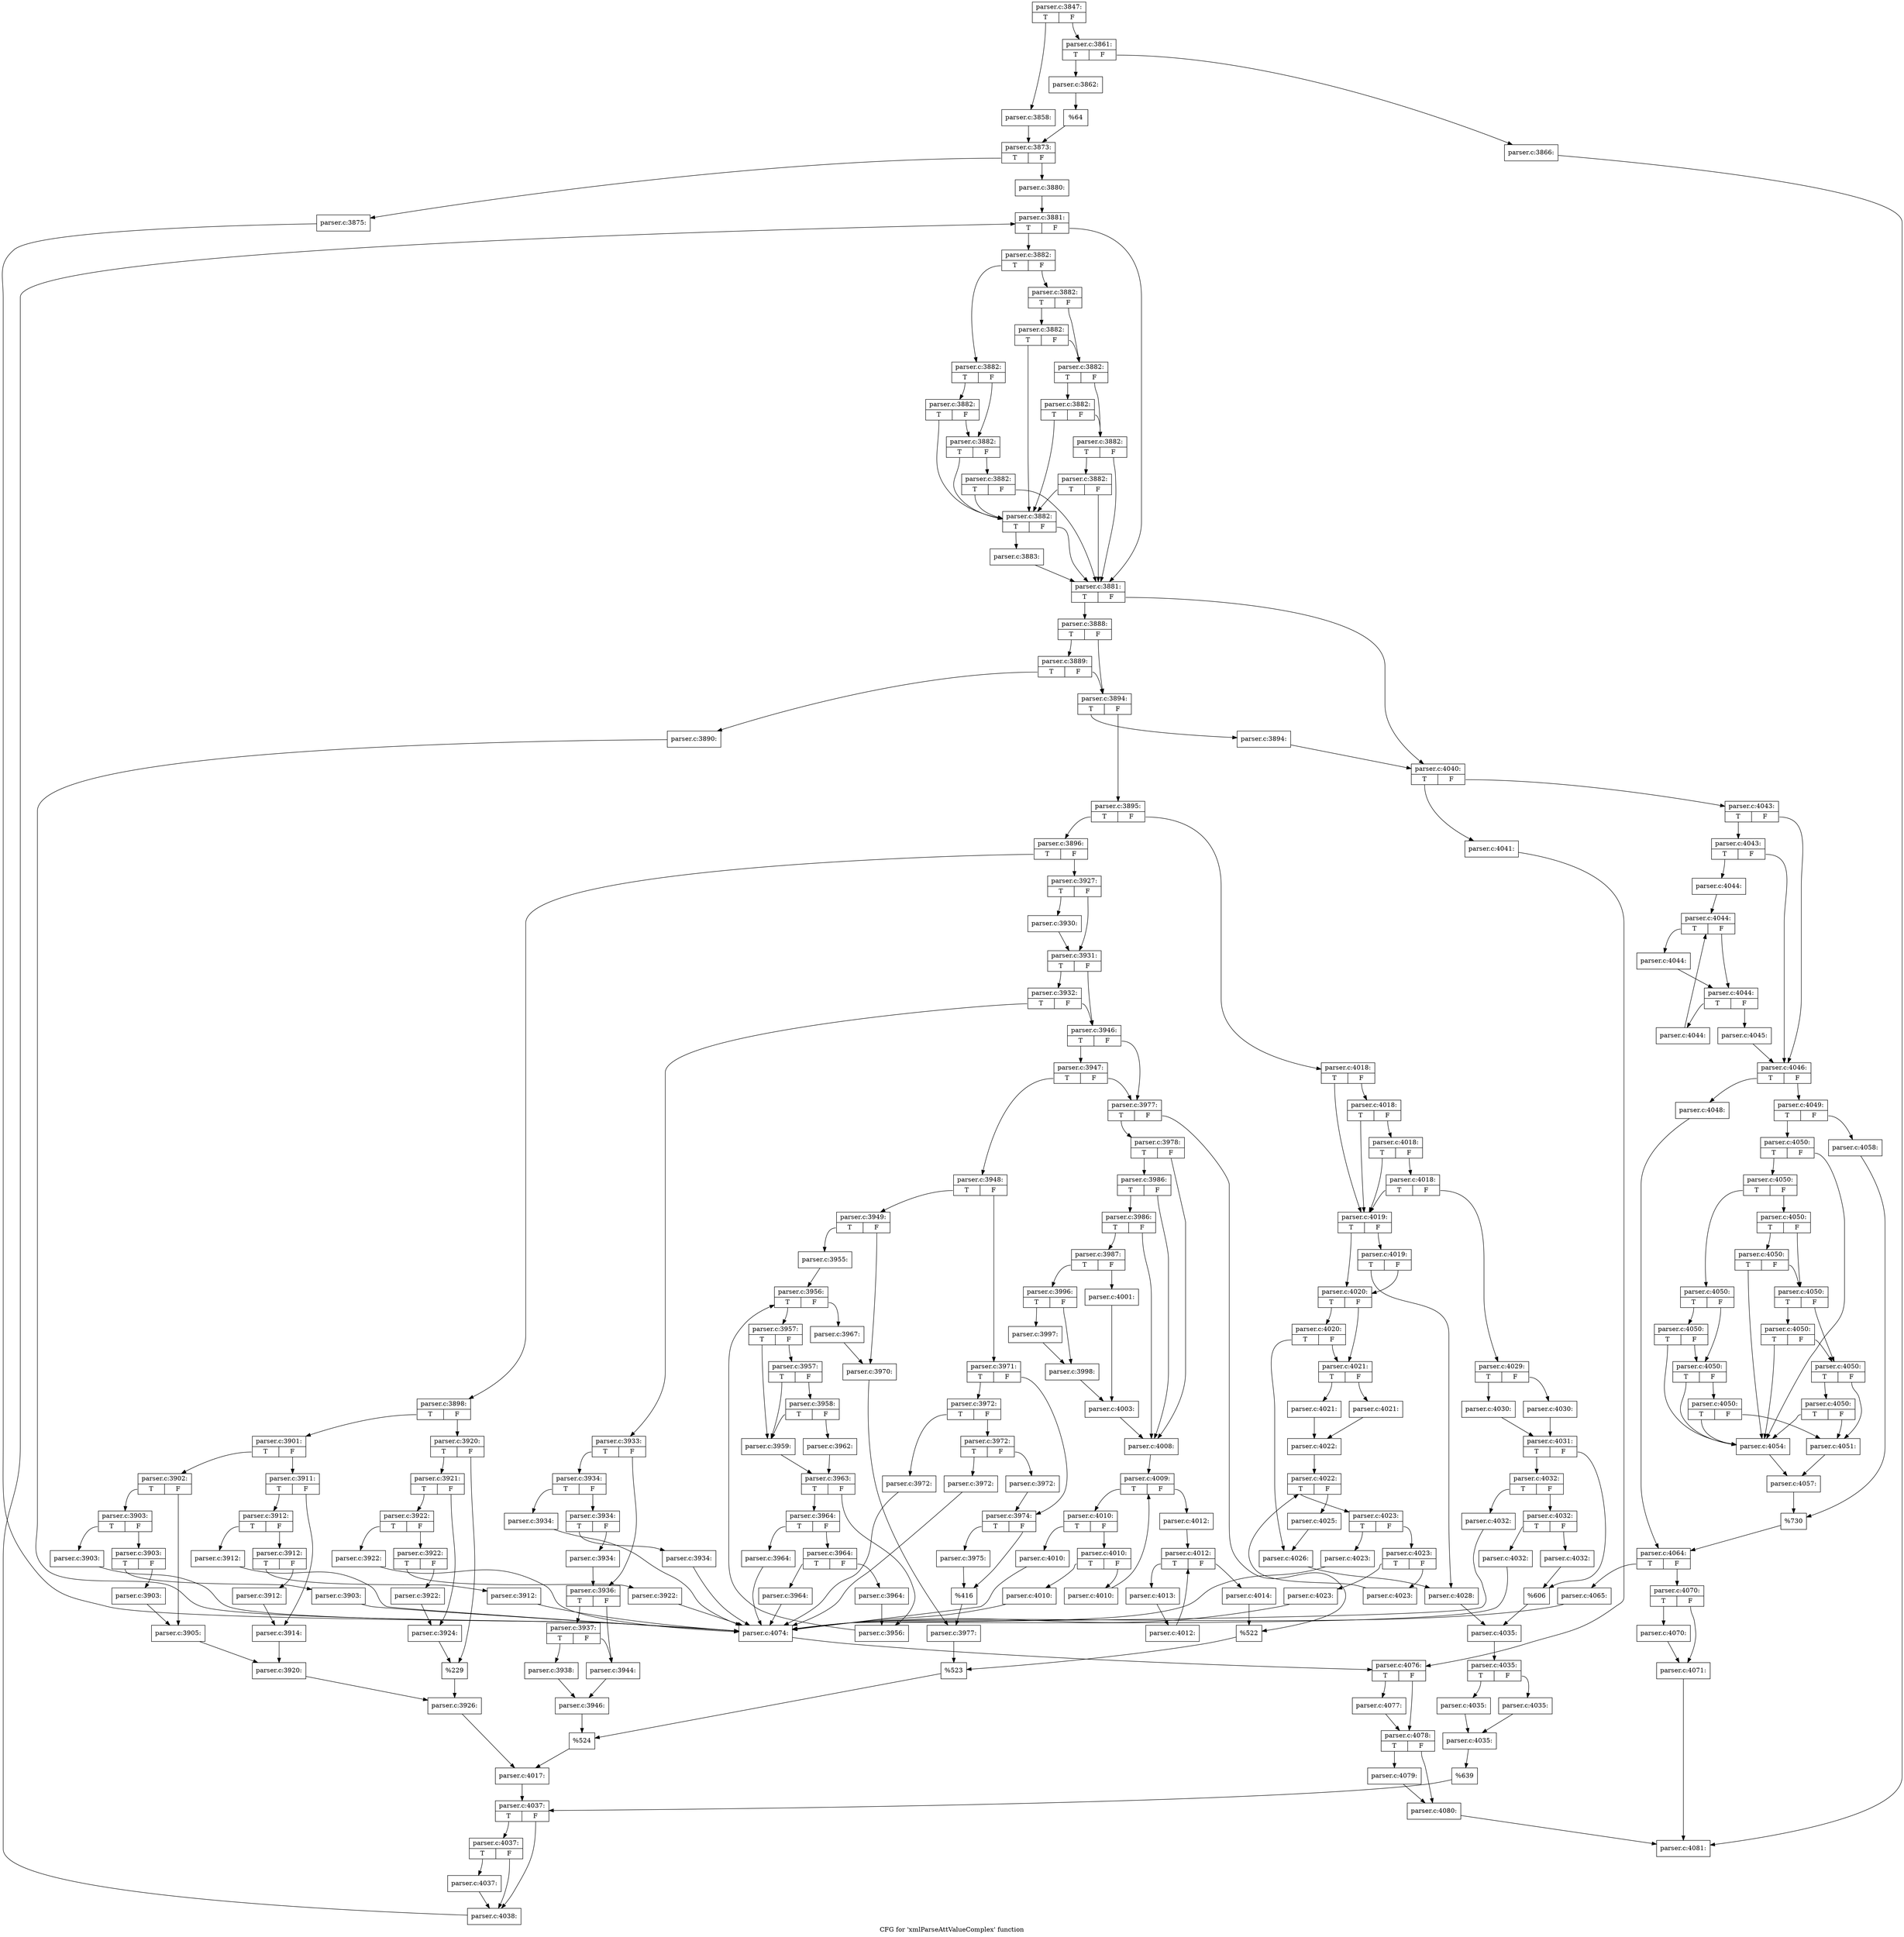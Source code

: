digraph "CFG for 'xmlParseAttValueComplex' function" {
	label="CFG for 'xmlParseAttValueComplex' function";

	Node0x55d73c106d00 [shape=record,label="{parser.c:3847:|{<s0>T|<s1>F}}"];
	Node0x55d73c106d00:s0 -> Node0x55d73c133800;
	Node0x55d73c106d00:s1 -> Node0x55d73c1338a0;
	Node0x55d73c133800 [shape=record,label="{parser.c:3858:}"];
	Node0x55d73c133800 -> Node0x55d73c133850;
	Node0x55d73c1338a0 [shape=record,label="{parser.c:3861:|{<s0>T|<s1>F}}"];
	Node0x55d73c1338a0:s0 -> Node0x55d73c1342a0;
	Node0x55d73c1338a0:s1 -> Node0x55d73c134340;
	Node0x55d73c1342a0 [shape=record,label="{parser.c:3862:}"];
	Node0x55d73c1342a0 -> Node0x55d73c1342f0;
	Node0x55d73c134340 [shape=record,label="{parser.c:3866:}"];
	Node0x55d73c134340 -> Node0x55d73c106d50;
	Node0x55d73c1342f0 [shape=record,label="{%64}"];
	Node0x55d73c1342f0 -> Node0x55d73c133850;
	Node0x55d73c133850 [shape=record,label="{parser.c:3873:|{<s0>T|<s1>F}}"];
	Node0x55d73c133850:s0 -> Node0x55d73c1357a0;
	Node0x55d73c133850:s1 -> Node0x55d73c1357f0;
	Node0x55d73c1357a0 [shape=record,label="{parser.c:3875:}"];
	Node0x55d73c1357a0 -> Node0x55d73c136320;
	Node0x55d73c1357f0 [shape=record,label="{parser.c:3880:}"];
	Node0x55d73c1357f0 -> Node0x55d73c1365e0;
	Node0x55d73c1365e0 [shape=record,label="{parser.c:3881:|{<s0>T|<s1>F}}"];
	Node0x55d73c1365e0:s0 -> Node0x55d73c136960;
	Node0x55d73c1365e0:s1 -> Node0x55d73c136840;
	Node0x55d73c136960 [shape=record,label="{parser.c:3882:|{<s0>T|<s1>F}}"];
	Node0x55d73c136960:s0 -> Node0x55d73c136fd0;
	Node0x55d73c136960:s1 -> Node0x55d73c137020;
	Node0x55d73c136fd0 [shape=record,label="{parser.c:3882:|{<s0>T|<s1>F}}"];
	Node0x55d73c136fd0:s0 -> Node0x55d73c137230;
	Node0x55d73c136fd0:s1 -> Node0x55d73c1371e0;
	Node0x55d73c137230 [shape=record,label="{parser.c:3882:|{<s0>T|<s1>F}}"];
	Node0x55d73c137230:s0 -> Node0x55d73c1368e0;
	Node0x55d73c137230:s1 -> Node0x55d73c1371e0;
	Node0x55d73c1371e0 [shape=record,label="{parser.c:3882:|{<s0>T|<s1>F}}"];
	Node0x55d73c1371e0:s0 -> Node0x55d73c1368e0;
	Node0x55d73c1371e0:s1 -> Node0x55d73c137190;
	Node0x55d73c137190 [shape=record,label="{parser.c:3882:|{<s0>T|<s1>F}}"];
	Node0x55d73c137190:s0 -> Node0x55d73c1368e0;
	Node0x55d73c137190:s1 -> Node0x55d73c136840;
	Node0x55d73c137020 [shape=record,label="{parser.c:3882:|{<s0>T|<s1>F}}"];
	Node0x55d73c137020:s0 -> Node0x55d73c1378e0;
	Node0x55d73c137020:s1 -> Node0x55d73c137890;
	Node0x55d73c1378e0 [shape=record,label="{parser.c:3882:|{<s0>T|<s1>F}}"];
	Node0x55d73c1378e0:s0 -> Node0x55d73c1368e0;
	Node0x55d73c1378e0:s1 -> Node0x55d73c137890;
	Node0x55d73c137890 [shape=record,label="{parser.c:3882:|{<s0>T|<s1>F}}"];
	Node0x55d73c137890:s0 -> Node0x55d73c137c10;
	Node0x55d73c137890:s1 -> Node0x55d73c137840;
	Node0x55d73c137c10 [shape=record,label="{parser.c:3882:|{<s0>T|<s1>F}}"];
	Node0x55d73c137c10:s0 -> Node0x55d73c1368e0;
	Node0x55d73c137c10:s1 -> Node0x55d73c137840;
	Node0x55d73c137840 [shape=record,label="{parser.c:3882:|{<s0>T|<s1>F}}"];
	Node0x55d73c137840:s0 -> Node0x55d73c137f40;
	Node0x55d73c137840:s1 -> Node0x55d73c136840;
	Node0x55d73c137f40 [shape=record,label="{parser.c:3882:|{<s0>T|<s1>F}}"];
	Node0x55d73c137f40:s0 -> Node0x55d73c1368e0;
	Node0x55d73c137f40:s1 -> Node0x55d73c136840;
	Node0x55d73c1368e0 [shape=record,label="{parser.c:3882:|{<s0>T|<s1>F}}"];
	Node0x55d73c1368e0:s0 -> Node0x55d73c136890;
	Node0x55d73c1368e0:s1 -> Node0x55d73c136840;
	Node0x55d73c136890 [shape=record,label="{parser.c:3883:}"];
	Node0x55d73c136890 -> Node0x55d73c136840;
	Node0x55d73c136840 [shape=record,label="{parser.c:3881:|{<s0>T|<s1>F}}"];
	Node0x55d73c136840:s0 -> Node0x55d73c138470;
	Node0x55d73c136840:s1 -> Node0x55d73c1367c0;
	Node0x55d73c138470 [shape=record,label="{parser.c:3888:|{<s0>T|<s1>F}}"];
	Node0x55d73c138470:s0 -> Node0x55d73c138bd0;
	Node0x55d73c138470:s1 -> Node0x55d73c138b80;
	Node0x55d73c138bd0 [shape=record,label="{parser.c:3889:|{<s0>T|<s1>F}}"];
	Node0x55d73c138bd0:s0 -> Node0x55d73c138b30;
	Node0x55d73c138bd0:s1 -> Node0x55d73c138b80;
	Node0x55d73c138b30 [shape=record,label="{parser.c:3890:}"];
	Node0x55d73c138b30 -> Node0x55d73c136320;
	Node0x55d73c138b80 [shape=record,label="{parser.c:3894:|{<s0>T|<s1>F}}"];
	Node0x55d73c138b80:s0 -> Node0x55d73c139670;
	Node0x55d73c138b80:s1 -> Node0x55d73c1396c0;
	Node0x55d73c139670 [shape=record,label="{parser.c:3894:}"];
	Node0x55d73c139670 -> Node0x55d73c1367c0;
	Node0x55d73c1396c0 [shape=record,label="{parser.c:3895:|{<s0>T|<s1>F}}"];
	Node0x55d73c1396c0:s0 -> Node0x55d73c139a70;
	Node0x55d73c1396c0:s1 -> Node0x55d73c139b10;
	Node0x55d73c139a70 [shape=record,label="{parser.c:3896:|{<s0>T|<s1>F}}"];
	Node0x55d73c139a70:s0 -> Node0x55d73c139fe0;
	Node0x55d73c139a70:s1 -> Node0x55d73c13a080;
	Node0x55d73c139fe0 [shape=record,label="{parser.c:3898:|{<s0>T|<s1>F}}"];
	Node0x55d73c139fe0:s0 -> Node0x55d73c13ab00;
	Node0x55d73c139fe0:s1 -> Node0x55d73c13aba0;
	Node0x55d73c13ab00 [shape=record,label="{parser.c:3901:|{<s0>T|<s1>F}}"];
	Node0x55d73c13ab00:s0 -> Node0x55d73c13af60;
	Node0x55d73c13ab00:s1 -> Node0x55d73c13b000;
	Node0x55d73c13af60 [shape=record,label="{parser.c:3902:|{<s0>T|<s1>F}}"];
	Node0x55d73c13af60:s0 -> Node0x55d73c13b3d0;
	Node0x55d73c13af60:s1 -> Node0x55d73c13b420;
	Node0x55d73c13b3d0 [shape=record,label="{parser.c:3903:|{<s0>T|<s1>F}}"];
	Node0x55d73c13b3d0:s0 -> Node0x55d73c13bfc0;
	Node0x55d73c13b3d0:s1 -> Node0x55d73c13c010;
	Node0x55d73c13bfc0 [shape=record,label="{parser.c:3903:}"];
	Node0x55d73c13bfc0 -> Node0x55d73c136320;
	Node0x55d73c13c010 [shape=record,label="{parser.c:3903:|{<s0>T|<s1>F}}"];
	Node0x55d73c13c010:s0 -> Node0x55d73c13c540;
	Node0x55d73c13c010:s1 -> Node0x55d73c13c590;
	Node0x55d73c13c540 [shape=record,label="{parser.c:3903:}"];
	Node0x55d73c13c540 -> Node0x55d73c136320;
	Node0x55d73c13c590 [shape=record,label="{parser.c:3903:}"];
	Node0x55d73c13c590 -> Node0x55d73c13b420;
	Node0x55d73c13b420 [shape=record,label="{parser.c:3905:}"];
	Node0x55d73c13b420 -> Node0x55d73c13afb0;
	Node0x55d73c13b000 [shape=record,label="{parser.c:3911:|{<s0>T|<s1>F}}"];
	Node0x55d73c13b000:s0 -> Node0x55d73c13d020;
	Node0x55d73c13b000:s1 -> Node0x55d73c13d070;
	Node0x55d73c13d020 [shape=record,label="{parser.c:3912:|{<s0>T|<s1>F}}"];
	Node0x55d73c13d020:s0 -> Node0x55d73c13dc10;
	Node0x55d73c13d020:s1 -> Node0x55d73c13dc60;
	Node0x55d73c13dc10 [shape=record,label="{parser.c:3912:}"];
	Node0x55d73c13dc10 -> Node0x55d73c136320;
	Node0x55d73c13dc60 [shape=record,label="{parser.c:3912:|{<s0>T|<s1>F}}"];
	Node0x55d73c13dc60:s0 -> Node0x55d73c13e190;
	Node0x55d73c13dc60:s1 -> Node0x55d73c13e1e0;
	Node0x55d73c13e190 [shape=record,label="{parser.c:3912:}"];
	Node0x55d73c13e190 -> Node0x55d73c136320;
	Node0x55d73c13e1e0 [shape=record,label="{parser.c:3912:}"];
	Node0x55d73c13e1e0 -> Node0x55d73c13d070;
	Node0x55d73c13d070 [shape=record,label="{parser.c:3914:}"];
	Node0x55d73c13d070 -> Node0x55d73c13afb0;
	Node0x55d73c13afb0 [shape=record,label="{parser.c:3920:}"];
	Node0x55d73c13afb0 -> Node0x55d73c13ab50;
	Node0x55d73c13aba0 [shape=record,label="{parser.c:3920:|{<s0>T|<s1>F}}"];
	Node0x55d73c13aba0:s0 -> Node0x55d73c13fbf0;
	Node0x55d73c13aba0:s1 -> Node0x55d73c13fc40;
	Node0x55d73c13fbf0 [shape=record,label="{parser.c:3921:|{<s0>T|<s1>F}}"];
	Node0x55d73c13fbf0:s0 -> Node0x55d73c140000;
	Node0x55d73c13fbf0:s1 -> Node0x55d73c140050;
	Node0x55d73c140000 [shape=record,label="{parser.c:3922:|{<s0>T|<s1>F}}"];
	Node0x55d73c140000:s0 -> Node0x55d73c140b90;
	Node0x55d73c140000:s1 -> Node0x55d73c140be0;
	Node0x55d73c140b90 [shape=record,label="{parser.c:3922:}"];
	Node0x55d73c140b90 -> Node0x55d73c136320;
	Node0x55d73c140be0 [shape=record,label="{parser.c:3922:|{<s0>T|<s1>F}}"];
	Node0x55d73c140be0:s0 -> Node0x55d73c141110;
	Node0x55d73c140be0:s1 -> Node0x55d73c141160;
	Node0x55d73c141110 [shape=record,label="{parser.c:3922:}"];
	Node0x55d73c141110 -> Node0x55d73c136320;
	Node0x55d73c141160 [shape=record,label="{parser.c:3922:}"];
	Node0x55d73c141160 -> Node0x55d73c140050;
	Node0x55d73c140050 [shape=record,label="{parser.c:3924:}"];
	Node0x55d73c140050 -> Node0x55d73c13fc40;
	Node0x55d73c13fc40 [shape=record,label="{%229}"];
	Node0x55d73c13fc40 -> Node0x55d73c13ab50;
	Node0x55d73c13ab50 [shape=record,label="{parser.c:3926:}"];
	Node0x55d73c13ab50 -> Node0x55d73c13a030;
	Node0x55d73c13a080 [shape=record,label="{parser.c:3927:|{<s0>T|<s1>F}}"];
	Node0x55d73c13a080:s0 -> Node0x55d73c142c10;
	Node0x55d73c13a080:s1 -> Node0x55d73c142c60;
	Node0x55d73c142c10 [shape=record,label="{parser.c:3930:}"];
	Node0x55d73c142c10 -> Node0x55d73c142c60;
	Node0x55d73c142c60 [shape=record,label="{parser.c:3931:|{<s0>T|<s1>F}}"];
	Node0x55d73c142c60:s0 -> Node0x55d73c1435e0;
	Node0x55d73c142c60:s1 -> Node0x55d73c143590;
	Node0x55d73c1435e0 [shape=record,label="{parser.c:3932:|{<s0>T|<s1>F}}"];
	Node0x55d73c1435e0:s0 -> Node0x55d73c1434f0;
	Node0x55d73c1435e0:s1 -> Node0x55d73c143590;
	Node0x55d73c1434f0 [shape=record,label="{parser.c:3933:|{<s0>T|<s1>F}}"];
	Node0x55d73c1434f0:s0 -> Node0x55d73c143d00;
	Node0x55d73c1434f0:s1 -> Node0x55d73c143d50;
	Node0x55d73c143d00 [shape=record,label="{parser.c:3934:|{<s0>T|<s1>F}}"];
	Node0x55d73c143d00:s0 -> Node0x55d73c1447b0;
	Node0x55d73c143d00:s1 -> Node0x55d73c144800;
	Node0x55d73c1447b0 [shape=record,label="{parser.c:3934:}"];
	Node0x55d73c1447b0 -> Node0x55d73c136320;
	Node0x55d73c144800 [shape=record,label="{parser.c:3934:|{<s0>T|<s1>F}}"];
	Node0x55d73c144800:s0 -> Node0x55d73c144d30;
	Node0x55d73c144800:s1 -> Node0x55d73c144d80;
	Node0x55d73c144d30 [shape=record,label="{parser.c:3934:}"];
	Node0x55d73c144d30 -> Node0x55d73c136320;
	Node0x55d73c144d80 [shape=record,label="{parser.c:3934:}"];
	Node0x55d73c144d80 -> Node0x55d73c143d50;
	Node0x55d73c143d50 [shape=record,label="{parser.c:3936:|{<s0>T|<s1>F}}"];
	Node0x55d73c143d50:s0 -> Node0x55d73c145410;
	Node0x55d73c143d50:s1 -> Node0x55d73c1453c0;
	Node0x55d73c145410 [shape=record,label="{parser.c:3937:|{<s0>T|<s1>F}}"];
	Node0x55d73c145410:s0 -> Node0x55d73c145320;
	Node0x55d73c145410:s1 -> Node0x55d73c1453c0;
	Node0x55d73c145320 [shape=record,label="{parser.c:3938:}"];
	Node0x55d73c145320 -> Node0x55d73c145370;
	Node0x55d73c1453c0 [shape=record,label="{parser.c:3944:}"];
	Node0x55d73c1453c0 -> Node0x55d73c145370;
	Node0x55d73c145370 [shape=record,label="{parser.c:3946:}"];
	Node0x55d73c145370 -> Node0x55d73c143540;
	Node0x55d73c143590 [shape=record,label="{parser.c:3946:|{<s0>T|<s1>F}}"];
	Node0x55d73c143590:s0 -> Node0x55d73c147ab0;
	Node0x55d73c143590:s1 -> Node0x55d73c147a60;
	Node0x55d73c147ab0 [shape=record,label="{parser.c:3947:|{<s0>T|<s1>F}}"];
	Node0x55d73c147ab0:s0 -> Node0x55d73c1479c0;
	Node0x55d73c147ab0:s1 -> Node0x55d73c147a60;
	Node0x55d73c1479c0 [shape=record,label="{parser.c:3948:|{<s0>T|<s1>F}}"];
	Node0x55d73c1479c0:s0 -> Node0x55d73c1418a0;
	Node0x55d73c1479c0:s1 -> Node0x55d73c147fe0;
	Node0x55d73c1418a0 [shape=record,label="{parser.c:3949:|{<s0>T|<s1>F}}"];
	Node0x55d73c1418a0:s0 -> Node0x55d73c148eb0;
	Node0x55d73c1418a0:s1 -> Node0x55d73c148f00;
	Node0x55d73c148eb0 [shape=record,label="{parser.c:3955:}"];
	Node0x55d73c148eb0 -> Node0x55d73c149360;
	Node0x55d73c149360 [shape=record,label="{parser.c:3956:|{<s0>T|<s1>F}}"];
	Node0x55d73c149360:s0 -> Node0x55d73c149810;
	Node0x55d73c149360:s1 -> Node0x55d73c149580;
	Node0x55d73c149810 [shape=record,label="{parser.c:3957:|{<s0>T|<s1>F}}"];
	Node0x55d73c149810:s0 -> Node0x55d73c149a00;
	Node0x55d73c149810:s1 -> Node0x55d73c149b70;
	Node0x55d73c149b70 [shape=record,label="{parser.c:3957:|{<s0>T|<s1>F}}"];
	Node0x55d73c149b70:s0 -> Node0x55d73c149a00;
	Node0x55d73c149b70:s1 -> Node0x55d73c149af0;
	Node0x55d73c149af0 [shape=record,label="{parser.c:3958:|{<s0>T|<s1>F}}"];
	Node0x55d73c149af0:s0 -> Node0x55d73c149a00;
	Node0x55d73c149af0:s1 -> Node0x55d73c149aa0;
	Node0x55d73c149a00 [shape=record,label="{parser.c:3959:}"];
	Node0x55d73c149a00 -> Node0x55d73c149a50;
	Node0x55d73c149aa0 [shape=record,label="{parser.c:3962:}"];
	Node0x55d73c149aa0 -> Node0x55d73c149a50;
	Node0x55d73c149a50 [shape=record,label="{parser.c:3963:|{<s0>T|<s1>F}}"];
	Node0x55d73c149a50:s0 -> Node0x55d73c14b1f0;
	Node0x55d73c149a50:s1 -> Node0x55d73c14b240;
	Node0x55d73c14b1f0 [shape=record,label="{parser.c:3964:|{<s0>T|<s1>F}}"];
	Node0x55d73c14b1f0:s0 -> Node0x55d73c14bc70;
	Node0x55d73c14b1f0:s1 -> Node0x55d73c14bcc0;
	Node0x55d73c14bc70 [shape=record,label="{parser.c:3964:}"];
	Node0x55d73c14bc70 -> Node0x55d73c136320;
	Node0x55d73c14bcc0 [shape=record,label="{parser.c:3964:|{<s0>T|<s1>F}}"];
	Node0x55d73c14bcc0:s0 -> Node0x55d73c14c1f0;
	Node0x55d73c14bcc0:s1 -> Node0x55d73c14c240;
	Node0x55d73c14c1f0 [shape=record,label="{parser.c:3964:}"];
	Node0x55d73c14c1f0 -> Node0x55d73c136320;
	Node0x55d73c14c240 [shape=record,label="{parser.c:3964:}"];
	Node0x55d73c14c240 -> Node0x55d73c14b240;
	Node0x55d73c14b240 [shape=record,label="{parser.c:3956:}"];
	Node0x55d73c14b240 -> Node0x55d73c149360;
	Node0x55d73c149580 [shape=record,label="{parser.c:3967:}"];
	Node0x55d73c149580 -> Node0x55d73c148f00;
	Node0x55d73c148f00 [shape=record,label="{parser.c:3970:}"];
	Node0x55d73c148f00 -> Node0x55d73c147f90;
	Node0x55d73c147fe0 [shape=record,label="{parser.c:3971:|{<s0>T|<s1>F}}"];
	Node0x55d73c147fe0:s0 -> Node0x55d73c14cd50;
	Node0x55d73c147fe0:s1 -> Node0x55d73c14cda0;
	Node0x55d73c14cd50 [shape=record,label="{parser.c:3972:|{<s0>T|<s1>F}}"];
	Node0x55d73c14cd50:s0 -> Node0x55d73c14d860;
	Node0x55d73c14cd50:s1 -> Node0x55d73c14d8b0;
	Node0x55d73c14d860 [shape=record,label="{parser.c:3972:}"];
	Node0x55d73c14d860 -> Node0x55d73c136320;
	Node0x55d73c14d8b0 [shape=record,label="{parser.c:3972:|{<s0>T|<s1>F}}"];
	Node0x55d73c14d8b0:s0 -> Node0x55d73c14dde0;
	Node0x55d73c14d8b0:s1 -> Node0x55d73c14de30;
	Node0x55d73c14dde0 [shape=record,label="{parser.c:3972:}"];
	Node0x55d73c14dde0 -> Node0x55d73c136320;
	Node0x55d73c14de30 [shape=record,label="{parser.c:3972:}"];
	Node0x55d73c14de30 -> Node0x55d73c14cda0;
	Node0x55d73c14cda0 [shape=record,label="{parser.c:3974:|{<s0>T|<s1>F}}"];
	Node0x55d73c14cda0:s0 -> Node0x55d73c14e3d0;
	Node0x55d73c14cda0:s1 -> Node0x55d73c14e420;
	Node0x55d73c14e3d0 [shape=record,label="{parser.c:3975:}"];
	Node0x55d73c14e3d0 -> Node0x55d73c14e420;
	Node0x55d73c14e420 [shape=record,label="{%416}"];
	Node0x55d73c14e420 -> Node0x55d73c147f90;
	Node0x55d73c147f90 [shape=record,label="{parser.c:3977:}"];
	Node0x55d73c147f90 -> Node0x55d73c147a10;
	Node0x55d73c147a60 [shape=record,label="{parser.c:3977:|{<s0>T|<s1>F}}"];
	Node0x55d73c147a60:s0 -> Node0x55d73c14f0f0;
	Node0x55d73c147a60:s1 -> Node0x55d73c14f140;
	Node0x55d73c14f0f0 [shape=record,label="{parser.c:3978:|{<s0>T|<s1>F}}"];
	Node0x55d73c14f0f0:s0 -> Node0x55d73c150030;
	Node0x55d73c14f0f0:s1 -> Node0x55d73c14ff60;
	Node0x55d73c150030 [shape=record,label="{parser.c:3986:|{<s0>T|<s1>F}}"];
	Node0x55d73c150030:s0 -> Node0x55d73c14ffb0;
	Node0x55d73c150030:s1 -> Node0x55d73c14ff60;
	Node0x55d73c14ffb0 [shape=record,label="{parser.c:3986:|{<s0>T|<s1>F}}"];
	Node0x55d73c14ffb0:s0 -> Node0x55d73c14ff10;
	Node0x55d73c14ffb0:s1 -> Node0x55d73c14ff60;
	Node0x55d73c14ff10 [shape=record,label="{parser.c:3987:|{<s0>T|<s1>F}}"];
	Node0x55d73c14ff10:s0 -> Node0x55d73c1522c0;
	Node0x55d73c14ff10:s1 -> Node0x55d73c152360;
	Node0x55d73c1522c0 [shape=record,label="{parser.c:3996:|{<s0>T|<s1>F}}"];
	Node0x55d73c1522c0:s0 -> Node0x55d73c152720;
	Node0x55d73c1522c0:s1 -> Node0x55d73c152770;
	Node0x55d73c152720 [shape=record,label="{parser.c:3997:}"];
	Node0x55d73c152720 -> Node0x55d73c152770;
	Node0x55d73c152770 [shape=record,label="{parser.c:3998:}"];
	Node0x55d73c152770 -> Node0x55d73c152310;
	Node0x55d73c152360 [shape=record,label="{parser.c:4001:}"];
	Node0x55d73c152360 -> Node0x55d73c152310;
	Node0x55d73c152310 [shape=record,label="{parser.c:4003:}"];
	Node0x55d73c152310 -> Node0x55d73c14ff60;
	Node0x55d73c14ff60 [shape=record,label="{parser.c:4008:}"];
	Node0x55d73c14ff60 -> Node0x55d73c153b30;
	Node0x55d73c153b30 [shape=record,label="{parser.c:4009:|{<s0>T|<s1>F}}"];
	Node0x55d73c153b30:s0 -> Node0x55d73c154150;
	Node0x55d73c153b30:s1 -> Node0x55d73c153d50;
	Node0x55d73c154150 [shape=record,label="{parser.c:4010:|{<s0>T|<s1>F}}"];
	Node0x55d73c154150:s0 -> Node0x55d73c154b20;
	Node0x55d73c154150:s1 -> Node0x55d73c154b70;
	Node0x55d73c154b20 [shape=record,label="{parser.c:4010:}"];
	Node0x55d73c154b20 -> Node0x55d73c136320;
	Node0x55d73c154b70 [shape=record,label="{parser.c:4010:|{<s0>T|<s1>F}}"];
	Node0x55d73c154b70:s0 -> Node0x55d73c1550a0;
	Node0x55d73c154b70:s1 -> Node0x55d73c1550f0;
	Node0x55d73c1550a0 [shape=record,label="{parser.c:4010:}"];
	Node0x55d73c1550a0 -> Node0x55d73c136320;
	Node0x55d73c1550f0 [shape=record,label="{parser.c:4010:}"];
	Node0x55d73c1550f0 -> Node0x55d73c153b30;
	Node0x55d73c153d50 [shape=record,label="{parser.c:4012:}"];
	Node0x55d73c153d50 -> Node0x55d73c155650;
	Node0x55d73c155650 [shape=record,label="{parser.c:4012:|{<s0>T|<s1>F}}"];
	Node0x55d73c155650:s0 -> Node0x55d73c155930;
	Node0x55d73c155650:s1 -> Node0x55d73c155600;
	Node0x55d73c155930 [shape=record,label="{parser.c:4013:}"];
	Node0x55d73c155930 -> Node0x55d73c1558a0;
	Node0x55d73c1558a0 [shape=record,label="{parser.c:4012:}"];
	Node0x55d73c1558a0 -> Node0x55d73c155650;
	Node0x55d73c155600 [shape=record,label="{parser.c:4014:}"];
	Node0x55d73c155600 -> Node0x55d73c14f140;
	Node0x55d73c14f140 [shape=record,label="{%522}"];
	Node0x55d73c14f140 -> Node0x55d73c147a10;
	Node0x55d73c147a10 [shape=record,label="{%523}"];
	Node0x55d73c147a10 -> Node0x55d73c143540;
	Node0x55d73c143540 [shape=record,label="{%524}"];
	Node0x55d73c143540 -> Node0x55d73c13a030;
	Node0x55d73c13a030 [shape=record,label="{parser.c:4017:}"];
	Node0x55d73c13a030 -> Node0x55d73c139ac0;
	Node0x55d73c139b10 [shape=record,label="{parser.c:4018:|{<s0>T|<s1>F}}"];
	Node0x55d73c139b10:s0 -> Node0x55d73c156c10;
	Node0x55d73c139b10:s1 -> Node0x55d73c156e00;
	Node0x55d73c156e00 [shape=record,label="{parser.c:4018:|{<s0>T|<s1>F}}"];
	Node0x55d73c156e00:s0 -> Node0x55d73c156c10;
	Node0x55d73c156e00:s1 -> Node0x55d73c156d80;
	Node0x55d73c156d80 [shape=record,label="{parser.c:4018:|{<s0>T|<s1>F}}"];
	Node0x55d73c156d80:s0 -> Node0x55d73c156c10;
	Node0x55d73c156d80:s1 -> Node0x55d73c156d00;
	Node0x55d73c156d00 [shape=record,label="{parser.c:4018:|{<s0>T|<s1>F}}"];
	Node0x55d73c156d00:s0 -> Node0x55d73c156c10;
	Node0x55d73c156d00:s1 -> Node0x55d73c156cb0;
	Node0x55d73c156c10 [shape=record,label="{parser.c:4019:|{<s0>T|<s1>F}}"];
	Node0x55d73c156c10:s0 -> Node0x55d73c1577f0;
	Node0x55d73c156c10:s1 -> Node0x55d73c157890;
	Node0x55d73c157890 [shape=record,label="{parser.c:4019:|{<s0>T|<s1>F}}"];
	Node0x55d73c157890:s0 -> Node0x55d73c157840;
	Node0x55d73c157890:s1 -> Node0x55d73c1577f0;
	Node0x55d73c1577f0 [shape=record,label="{parser.c:4020:|{<s0>T|<s1>F}}"];
	Node0x55d73c1577f0:s0 -> Node0x55d73c157e00;
	Node0x55d73c1577f0:s1 -> Node0x55d73c157d60;
	Node0x55d73c157e00 [shape=record,label="{parser.c:4020:|{<s0>T|<s1>F}}"];
	Node0x55d73c157e00:s0 -> Node0x55d73c157db0;
	Node0x55d73c157e00:s1 -> Node0x55d73c157d60;
	Node0x55d73c157d60 [shape=record,label="{parser.c:4021:|{<s0>T|<s1>F}}"];
	Node0x55d73c157d60:s0 -> Node0x55d73c1582a0;
	Node0x55d73c157d60:s1 -> Node0x55d73c158340;
	Node0x55d73c1582a0 [shape=record,label="{parser.c:4021:}"];
	Node0x55d73c1582a0 -> Node0x55d73c1582f0;
	Node0x55d73c158340 [shape=record,label="{parser.c:4021:}"];
	Node0x55d73c158340 -> Node0x55d73c1582f0;
	Node0x55d73c1582f0 [shape=record,label="{parser.c:4022:}"];
	Node0x55d73c1582f0 -> Node0x55d73c158ce0;
	Node0x55d73c158ce0 [shape=record,label="{parser.c:4022:|{<s0>T|<s1>F}}"];
	Node0x55d73c158ce0:s0 -> Node0x55d73c159120;
	Node0x55d73c158ce0:s1 -> Node0x55d73c158ec0;
	Node0x55d73c159120 [shape=record,label="{parser.c:4023:|{<s0>T|<s1>F}}"];
	Node0x55d73c159120:s0 -> Node0x55d73c1599b0;
	Node0x55d73c159120:s1 -> Node0x55d73c159a00;
	Node0x55d73c1599b0 [shape=record,label="{parser.c:4023:}"];
	Node0x55d73c1599b0 -> Node0x55d73c136320;
	Node0x55d73c159a00 [shape=record,label="{parser.c:4023:|{<s0>T|<s1>F}}"];
	Node0x55d73c159a00:s0 -> Node0x55d73c159f30;
	Node0x55d73c159a00:s1 -> Node0x55d73c159f80;
	Node0x55d73c159f30 [shape=record,label="{parser.c:4023:}"];
	Node0x55d73c159f30 -> Node0x55d73c136320;
	Node0x55d73c159f80 [shape=record,label="{parser.c:4023:}"];
	Node0x55d73c159f80 -> Node0x55d73c158ce0;
	Node0x55d73c158ec0 [shape=record,label="{parser.c:4025:}"];
	Node0x55d73c158ec0 -> Node0x55d73c157db0;
	Node0x55d73c157db0 [shape=record,label="{parser.c:4026:}"];
	Node0x55d73c157db0 -> Node0x55d73c157840;
	Node0x55d73c157840 [shape=record,label="{parser.c:4028:}"];
	Node0x55d73c157840 -> Node0x55d73c156c60;
	Node0x55d73c156cb0 [shape=record,label="{parser.c:4029:|{<s0>T|<s1>F}}"];
	Node0x55d73c156cb0:s0 -> Node0x55d73c15aa20;
	Node0x55d73c156cb0:s1 -> Node0x55d73c15aac0;
	Node0x55d73c15aa20 [shape=record,label="{parser.c:4030:}"];
	Node0x55d73c15aa20 -> Node0x55d73c15aa70;
	Node0x55d73c15aac0 [shape=record,label="{parser.c:4030:}"];
	Node0x55d73c15aac0 -> Node0x55d73c15aa70;
	Node0x55d73c15aa70 [shape=record,label="{parser.c:4031:|{<s0>T|<s1>F}}"];
	Node0x55d73c15aa70:s0 -> Node0x55d73c15b5b0;
	Node0x55d73c15aa70:s1 -> Node0x55d73c15b600;
	Node0x55d73c15b5b0 [shape=record,label="{parser.c:4032:|{<s0>T|<s1>F}}"];
	Node0x55d73c15b5b0:s0 -> Node0x55d73c15c1a0;
	Node0x55d73c15b5b0:s1 -> Node0x55d73c15c1f0;
	Node0x55d73c15c1a0 [shape=record,label="{parser.c:4032:}"];
	Node0x55d73c15c1a0 -> Node0x55d73c136320;
	Node0x55d73c15c1f0 [shape=record,label="{parser.c:4032:|{<s0>T|<s1>F}}"];
	Node0x55d73c15c1f0:s0 -> Node0x55d73c15c720;
	Node0x55d73c15c1f0:s1 -> Node0x55d73c15c770;
	Node0x55d73c15c720 [shape=record,label="{parser.c:4032:}"];
	Node0x55d73c15c720 -> Node0x55d73c136320;
	Node0x55d73c15c770 [shape=record,label="{parser.c:4032:}"];
	Node0x55d73c15c770 -> Node0x55d73c15b600;
	Node0x55d73c15b600 [shape=record,label="{%606}"];
	Node0x55d73c15b600 -> Node0x55d73c156c60;
	Node0x55d73c156c60 [shape=record,label="{parser.c:4035:}"];
	Node0x55d73c156c60 -> Node0x55d73c15cea0;
	Node0x55d73c15cea0 [shape=record,label="{parser.c:4035:|{<s0>T|<s1>F}}"];
	Node0x55d73c15cea0:s0 -> Node0x55d73c15d100;
	Node0x55d73c15cea0:s1 -> Node0x55d73c15d1a0;
	Node0x55d73c15d100 [shape=record,label="{parser.c:4035:}"];
	Node0x55d73c15d100 -> Node0x55d73c15d150;
	Node0x55d73c15d1a0 [shape=record,label="{parser.c:4035:}"];
	Node0x55d73c15d1a0 -> Node0x55d73c15d150;
	Node0x55d73c15d150 [shape=record,label="{parser.c:4035:}"];
	Node0x55d73c15d150 -> Node0x55d73c15ce00;
	Node0x55d73c15ce00 [shape=record,label="{%639}"];
	Node0x55d73c15ce00 -> Node0x55d73c139ac0;
	Node0x55d73c139ac0 [shape=record,label="{parser.c:4037:|{<s0>T|<s1>F}}"];
	Node0x55d73c139ac0:s0 -> Node0x55d73c15e600;
	Node0x55d73c139ac0:s1 -> Node0x55d73c15e5b0;
	Node0x55d73c15e600 [shape=record,label="{parser.c:4037:|{<s0>T|<s1>F}}"];
	Node0x55d73c15e600:s0 -> Node0x55d73c15ce50;
	Node0x55d73c15e600:s1 -> Node0x55d73c15e5b0;
	Node0x55d73c15ce50 [shape=record,label="{parser.c:4037:}"];
	Node0x55d73c15ce50 -> Node0x55d73c15e5b0;
	Node0x55d73c15e5b0 [shape=record,label="{parser.c:4038:}"];
	Node0x55d73c15e5b0 -> Node0x55d73c1365e0;
	Node0x55d73c1367c0 [shape=record,label="{parser.c:4040:|{<s0>T|<s1>F}}"];
	Node0x55d73c1367c0:s0 -> Node0x55d73c15f490;
	Node0x55d73c1367c0:s1 -> Node0x55d73c15f4e0;
	Node0x55d73c15f490 [shape=record,label="{parser.c:4041:}"];
	Node0x55d73c15f490 -> Node0x55d73c15f8f0;
	Node0x55d73c15f4e0 [shape=record,label="{parser.c:4043:|{<s0>T|<s1>F}}"];
	Node0x55d73c15f4e0:s0 -> Node0x55d73c15fab0;
	Node0x55d73c15f4e0:s1 -> Node0x55d73c15fa60;
	Node0x55d73c15fab0 [shape=record,label="{parser.c:4043:|{<s0>T|<s1>F}}"];
	Node0x55d73c15fab0:s0 -> Node0x55d73c15fa10;
	Node0x55d73c15fab0:s1 -> Node0x55d73c15fa60;
	Node0x55d73c15fa10 [shape=record,label="{parser.c:4044:}"];
	Node0x55d73c15fa10 -> Node0x55d73c15ff70;
	Node0x55d73c15ff70 [shape=record,label="{parser.c:4044:|{<s0>T|<s1>F}}"];
	Node0x55d73c15ff70:s0 -> Node0x55d73c160260;
	Node0x55d73c15ff70:s1 -> Node0x55d73c160210;
	Node0x55d73c160260 [shape=record,label="{parser.c:4044:}"];
	Node0x55d73c160260 -> Node0x55d73c160210;
	Node0x55d73c160210 [shape=record,label="{parser.c:4044:|{<s0>T|<s1>F}}"];
	Node0x55d73c160210:s0 -> Node0x55d73c160980;
	Node0x55d73c160210:s1 -> Node0x55d73c160190;
	Node0x55d73c160980 [shape=record,label="{parser.c:4044:}"];
	Node0x55d73c160980 -> Node0x55d73c15ff70;
	Node0x55d73c160190 [shape=record,label="{parser.c:4045:}"];
	Node0x55d73c160190 -> Node0x55d73c15fa60;
	Node0x55d73c15fa60 [shape=record,label="{parser.c:4046:|{<s0>T|<s1>F}}"];
	Node0x55d73c15fa60:s0 -> Node0x55d73c161040;
	Node0x55d73c15fa60:s1 -> Node0x55d73c1610e0;
	Node0x55d73c161040 [shape=record,label="{parser.c:4048:}"];
	Node0x55d73c161040 -> Node0x55d73c161090;
	Node0x55d73c1610e0 [shape=record,label="{parser.c:4049:|{<s0>T|<s1>F}}"];
	Node0x55d73c1610e0:s0 -> Node0x55d73c1619a0;
	Node0x55d73c1610e0:s1 -> Node0x55d73c161a40;
	Node0x55d73c1619a0 [shape=record,label="{parser.c:4050:|{<s0>T|<s1>F}}"];
	Node0x55d73c1619a0:s0 -> Node0x55d73c162270;
	Node0x55d73c1619a0:s1 -> Node0x55d73c162220;
	Node0x55d73c162270 [shape=record,label="{parser.c:4050:|{<s0>T|<s1>F}}"];
	Node0x55d73c162270:s0 -> Node0x55d73c1624f0;
	Node0x55d73c162270:s1 -> Node0x55d73c162540;
	Node0x55d73c1624f0 [shape=record,label="{parser.c:4050:|{<s0>T|<s1>F}}"];
	Node0x55d73c1624f0:s0 -> Node0x55d73c1627d0;
	Node0x55d73c1624f0:s1 -> Node0x55d73c162780;
	Node0x55d73c1627d0 [shape=record,label="{parser.c:4050:|{<s0>T|<s1>F}}"];
	Node0x55d73c1627d0:s0 -> Node0x55d73c162220;
	Node0x55d73c1627d0:s1 -> Node0x55d73c162780;
	Node0x55d73c162780 [shape=record,label="{parser.c:4050:|{<s0>T|<s1>F}}"];
	Node0x55d73c162780:s0 -> Node0x55d73c162220;
	Node0x55d73c162780:s1 -> Node0x55d73c162730;
	Node0x55d73c162730 [shape=record,label="{parser.c:4050:|{<s0>T|<s1>F}}"];
	Node0x55d73c162730:s0 -> Node0x55d73c162220;
	Node0x55d73c162730:s1 -> Node0x55d73c162180;
	Node0x55d73c162540 [shape=record,label="{parser.c:4050:|{<s0>T|<s1>F}}"];
	Node0x55d73c162540:s0 -> Node0x55d73c162e80;
	Node0x55d73c162540:s1 -> Node0x55d73c162e30;
	Node0x55d73c162e80 [shape=record,label="{parser.c:4050:|{<s0>T|<s1>F}}"];
	Node0x55d73c162e80:s0 -> Node0x55d73c162220;
	Node0x55d73c162e80:s1 -> Node0x55d73c162e30;
	Node0x55d73c162e30 [shape=record,label="{parser.c:4050:|{<s0>T|<s1>F}}"];
	Node0x55d73c162e30:s0 -> Node0x55d73c1631b0;
	Node0x55d73c162e30:s1 -> Node0x55d73c162de0;
	Node0x55d73c1631b0 [shape=record,label="{parser.c:4050:|{<s0>T|<s1>F}}"];
	Node0x55d73c1631b0:s0 -> Node0x55d73c162220;
	Node0x55d73c1631b0:s1 -> Node0x55d73c162de0;
	Node0x55d73c162de0 [shape=record,label="{parser.c:4050:|{<s0>T|<s1>F}}"];
	Node0x55d73c162de0:s0 -> Node0x55d73c1634e0;
	Node0x55d73c162de0:s1 -> Node0x55d73c162180;
	Node0x55d73c1634e0 [shape=record,label="{parser.c:4050:|{<s0>T|<s1>F}}"];
	Node0x55d73c1634e0:s0 -> Node0x55d73c162220;
	Node0x55d73c1634e0:s1 -> Node0x55d73c162180;
	Node0x55d73c162180 [shape=record,label="{parser.c:4051:}"];
	Node0x55d73c162180 -> Node0x55d73c1621d0;
	Node0x55d73c162220 [shape=record,label="{parser.c:4054:}"];
	Node0x55d73c162220 -> Node0x55d73c1621d0;
	Node0x55d73c1621d0 [shape=record,label="{parser.c:4057:}"];
	Node0x55d73c1621d0 -> Node0x55d73c1619f0;
	Node0x55d73c161a40 [shape=record,label="{parser.c:4058:}"];
	Node0x55d73c161a40 -> Node0x55d73c1619f0;
	Node0x55d73c1619f0 [shape=record,label="{%730}"];
	Node0x55d73c1619f0 -> Node0x55d73c161090;
	Node0x55d73c161090 [shape=record,label="{parser.c:4064:|{<s0>T|<s1>F}}"];
	Node0x55d73c161090:s0 -> Node0x55d73c164520;
	Node0x55d73c161090:s1 -> Node0x55d73c164570;
	Node0x55d73c164520 [shape=record,label="{parser.c:4065:}"];
	Node0x55d73c164520 -> Node0x55d73c136320;
	Node0x55d73c164570 [shape=record,label="{parser.c:4070:|{<s0>T|<s1>F}}"];
	Node0x55d73c164570:s0 -> Node0x55d73c164c50;
	Node0x55d73c164570:s1 -> Node0x55d73c164ca0;
	Node0x55d73c164c50 [shape=record,label="{parser.c:4070:}"];
	Node0x55d73c164c50 -> Node0x55d73c164ca0;
	Node0x55d73c164ca0 [shape=record,label="{parser.c:4071:}"];
	Node0x55d73c164ca0 -> Node0x55d73c106d50;
	Node0x55d73c136320 [shape=record,label="{parser.c:4074:}"];
	Node0x55d73c136320 -> Node0x55d73c15f8f0;
	Node0x55d73c15f8f0 [shape=record,label="{parser.c:4076:|{<s0>T|<s1>F}}"];
	Node0x55d73c15f8f0:s0 -> Node0x55d73c165670;
	Node0x55d73c15f8f0:s1 -> Node0x55d73c1656c0;
	Node0x55d73c165670 [shape=record,label="{parser.c:4077:}"];
	Node0x55d73c165670 -> Node0x55d73c1656c0;
	Node0x55d73c1656c0 [shape=record,label="{parser.c:4078:|{<s0>T|<s1>F}}"];
	Node0x55d73c1656c0:s0 -> Node0x55d73c165bf0;
	Node0x55d73c1656c0:s1 -> Node0x55d73c165c40;
	Node0x55d73c165bf0 [shape=record,label="{parser.c:4079:}"];
	Node0x55d73c165bf0 -> Node0x55d73c165c40;
	Node0x55d73c165c40 [shape=record,label="{parser.c:4080:}"];
	Node0x55d73c165c40 -> Node0x55d73c106d50;
	Node0x55d73c106d50 [shape=record,label="{parser.c:4081:}"];
}

